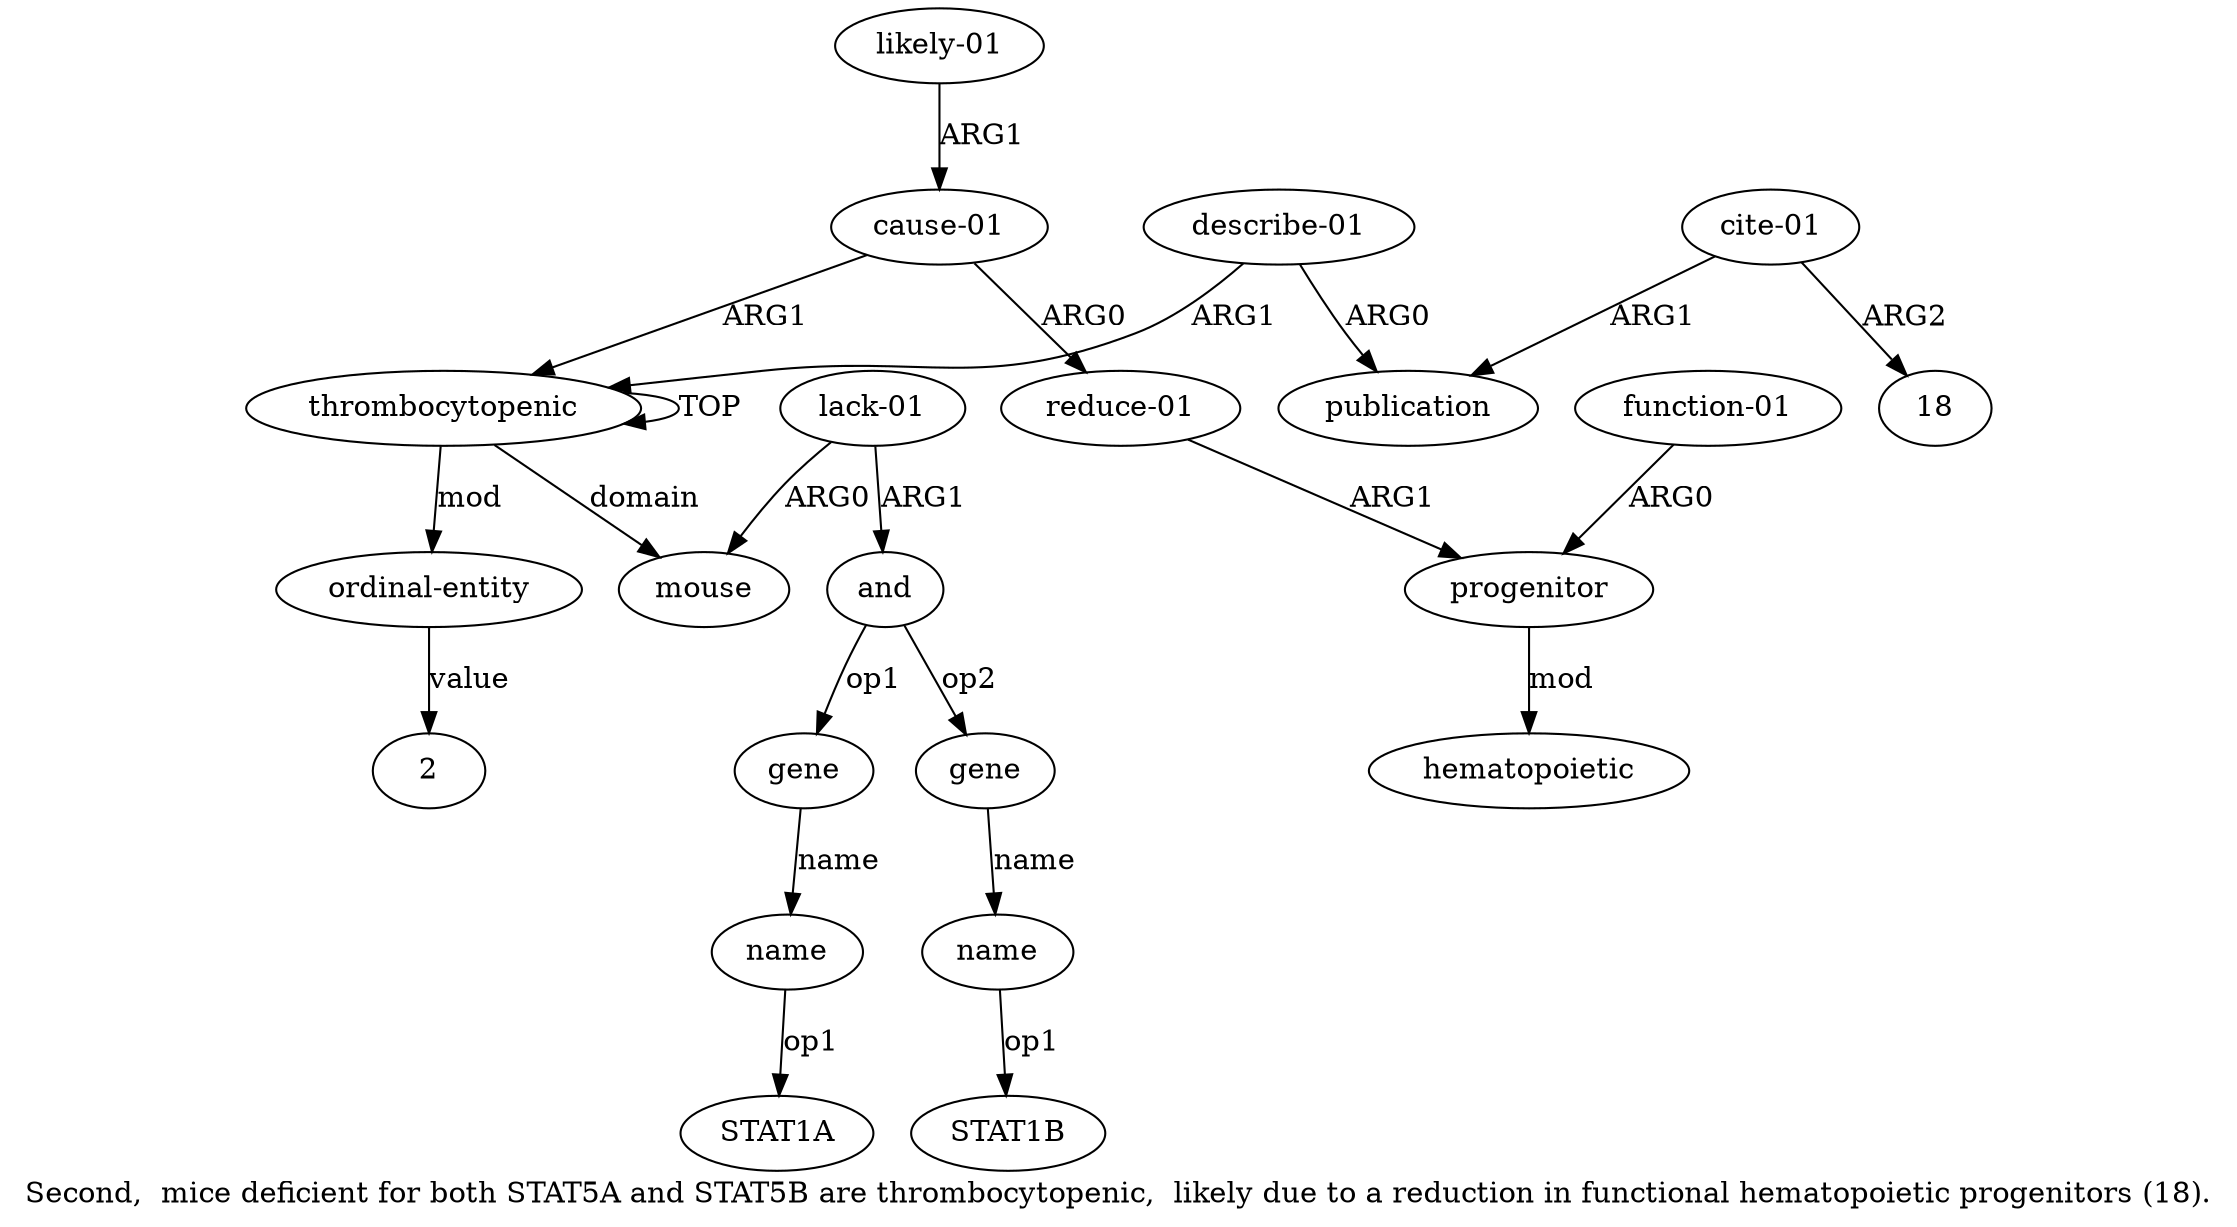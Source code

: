 digraph  {
	graph [label="Second,  mice deficient for both STAT5A and STAT5B are thrombocytopenic,  likely due to a reduction in functional hematopoietic \
progenitors (18)."];
	node [label="\N"];
	"a14 2"	 [color=black,
		gold_ind=-1,
		gold_label=2,
		label=2,
		test_ind=-1,
		test_label=2];
	"a5 STAT1A"	 [color=black,
		gold_ind=-1,
		gold_label=STAT1A,
		label=STAT1A,
		test_ind=-1,
		test_label=STAT1A];
	"a7 STAT1B"	 [color=black,
		gold_ind=-1,
		gold_label=STAT1B,
		label=STAT1B,
		test_ind=-1,
		test_label=STAT1B];
	a15	 [color=black,
		gold_ind=15,
		gold_label="describe-01",
		label="describe-01",
		test_ind=15,
		test_label="describe-01"];
	a16	 [color=black,
		gold_ind=16,
		gold_label=publication,
		label=publication,
		test_ind=16,
		test_label=publication];
	a15 -> a16 [key=0,
	color=black,
	gold_label=ARG0,
	label=ARG0,
	test_label=ARG0];
a0 [color=black,
	gold_ind=0,
	gold_label=thrombocytopenic,
	label=thrombocytopenic,
	test_ind=0,
	test_label=thrombocytopenic];
a15 -> a0 [key=0,
color=black,
gold_label=ARG1,
label=ARG1,
test_label=ARG1];
a14 [color=black,
gold_ind=14,
gold_label="ordinal-entity",
label="ordinal-entity",
test_ind=14,
test_label="ordinal-entity"];
a14 -> "a14 2" [key=0,
color=black,
gold_label=value,
label=value,
test_label=value];
a17 [color=black,
gold_ind=17,
gold_label="cite-01",
label="cite-01",
test_ind=17,
test_label="cite-01"];
a17 -> a16 [key=0,
color=black,
gold_label=ARG1,
label=ARG1,
test_label=ARG1];
"a17 18" [color=black,
gold_ind=-1,
gold_label=18,
label=18,
test_ind=-1,
test_label=18];
a17 -> "a17 18" [key=0,
color=black,
gold_label=ARG2,
label=ARG2,
test_label=ARG2];
a11 [color=black,
gold_ind=11,
gold_label=hematopoietic,
label=hematopoietic,
test_ind=11,
test_label=hematopoietic];
a10 [color=black,
gold_ind=10,
gold_label=progenitor,
label=progenitor,
test_ind=10,
test_label=progenitor];
a10 -> a11 [key=0,
color=black,
gold_label=mod,
label=mod,
test_label=mod];
a13 [color=black,
gold_ind=13,
gold_label="likely-01",
label="likely-01",
test_ind=13,
test_label="likely-01"];
a8 [color=black,
gold_ind=8,
gold_label="cause-01",
label="cause-01",
test_ind=8,
test_label="cause-01"];
a13 -> a8 [key=0,
color=black,
gold_label=ARG1,
label=ARG1,
test_label=ARG1];
a12 [color=black,
gold_ind=12,
gold_label="function-01",
label="function-01",
test_ind=12,
test_label="function-01"];
a12 -> a10 [key=0,
color=black,
gold_label=ARG0,
label=ARG0,
test_label=ARG0];
a1 [color=black,
gold_ind=1,
gold_label=mouse,
label=mouse,
test_ind=1,
test_label=mouse];
a0 -> a14 [key=0,
color=black,
gold_label=mod,
label=mod,
test_label=mod];
a0 -> a1 [key=0,
color=black,
gold_label=domain,
label=domain,
test_label=domain];
a0 -> a0 [key=0,
color=black,
gold_label=TOP,
label=TOP,
test_label=TOP];
a3 [color=black,
gold_ind=3,
gold_label=and,
label=and,
test_ind=3,
test_label=and];
a4 [color=black,
gold_ind=4,
gold_label=gene,
label=gene,
test_ind=4,
test_label=gene];
a3 -> a4 [key=0,
color=black,
gold_label=op1,
label=op1,
test_label=op1];
a6 [color=black,
gold_ind=6,
gold_label=gene,
label=gene,
test_ind=6,
test_label=gene];
a3 -> a6 [key=0,
color=black,
gold_label=op2,
label=op2,
test_label=op2];
a2 [color=black,
gold_ind=2,
gold_label="lack-01",
label="lack-01",
test_ind=2,
test_label="lack-01"];
a2 -> a1 [key=0,
color=black,
gold_label=ARG0,
label=ARG0,
test_label=ARG0];
a2 -> a3 [key=0,
color=black,
gold_label=ARG1,
label=ARG1,
test_label=ARG1];
a5 [color=black,
gold_ind=5,
gold_label=name,
label=name,
test_ind=5,
test_label=name];
a5 -> "a5 STAT1A" [key=0,
color=black,
gold_label=op1,
label=op1,
test_label=op1];
a4 -> a5 [key=0,
color=black,
gold_label=name,
label=name,
test_label=name];
a7 [color=black,
gold_ind=7,
gold_label=name,
label=name,
test_ind=7,
test_label=name];
a7 -> "a7 STAT1B" [key=0,
color=black,
gold_label=op1,
label=op1,
test_label=op1];
a6 -> a7 [key=0,
color=black,
gold_label=name,
label=name,
test_label=name];
a9 [color=black,
gold_ind=9,
gold_label="reduce-01",
label="reduce-01",
test_ind=9,
test_label="reduce-01"];
a9 -> a10 [key=0,
color=black,
gold_label=ARG1,
label=ARG1,
test_label=ARG1];
a8 -> a0 [key=0,
color=black,
gold_label=ARG1,
label=ARG1,
test_label=ARG1];
a8 -> a9 [key=0,
color=black,
gold_label=ARG0,
label=ARG0,
test_label=ARG0];
}
